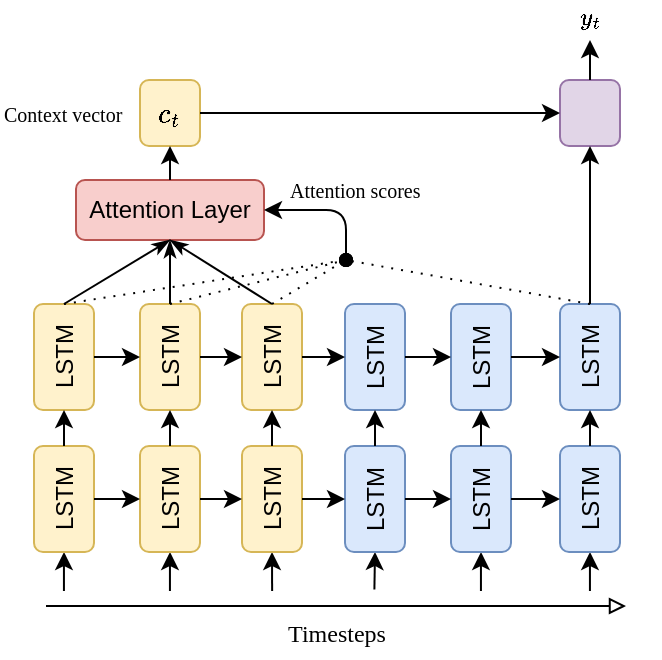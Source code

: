 <mxfile pages="1" version="11.2.8" type="github"><diagram id="mNvA7_34ZhxDh4VkclQN" name="Page-1"><mxGraphModel dx="1422" dy="761" grid="1" gridSize="10" guides="1" tooltips="1" connect="1" arrows="1" fold="1" page="1" pageScale="1" pageWidth="850" pageHeight="1100" math="1" shadow="0"><root><mxCell id="0"/><mxCell id="1" parent="0"/><mxCell id="_nUqMNJ9ulPQI2ODcKf7-13" value="" style="endArrow=classic;html=1;exitX=0.498;exitY=-0.001;exitDx=0;exitDy=0;exitPerimeter=0;entryX=0;entryY=0.5;entryDx=0;entryDy=0;" parent="1" target="lKFW-4MaCTv4oDSXfOOm-2" edge="1"><mxGeometry width="50" height="50" relative="1" as="geometry"><mxPoint x="228.96" y="675.48" as="sourcePoint"/><mxPoint x="272.5" y="714.5" as="targetPoint"/></mxGeometry></mxCell><mxCell id="_nUqMNJ9ulPQI2ODcKf7-14" value="" style="endArrow=classic;html=1;exitX=0.498;exitY=-0.003;exitDx=0;exitDy=0;exitPerimeter=0;entryX=0;entryY=0.5;entryDx=0;entryDy=0;" parent="1" target="lKFW-4MaCTv4oDSXfOOm-3" edge="1"><mxGeometry width="50" height="50" relative="1" as="geometry"><mxPoint x="281.96" y="675.44" as="sourcePoint"/><mxPoint x="322.5" y="774.5" as="targetPoint"/></mxGeometry></mxCell><mxCell id="_nUqMNJ9ulPQI2ODcKf7-15" value="" style="endArrow=classic;html=1;exitX=0.503;exitY=-0.003;exitDx=0;exitDy=0;exitPerimeter=0;entryX=0;entryY=0.5;entryDx=0;entryDy=0;" parent="1" target="lKFW-4MaCTv4oDSXfOOm-4" edge="1"><mxGeometry width="50" height="50" relative="1" as="geometry"><mxPoint x="333.06" y="675.44" as="sourcePoint"/><mxPoint x="342.5" y="774.5" as="targetPoint"/></mxGeometry></mxCell><mxCell id="_nUqMNJ9ulPQI2ODcKf7-21" value="" style="endArrow=block;html=1;endFill=0;" parent="1" edge="1"><mxGeometry width="50" height="50" relative="1" as="geometry"><mxPoint x="220" y="683" as="sourcePoint"/><mxPoint x="510" y="683" as="targetPoint"/></mxGeometry></mxCell><mxCell id="_nUqMNJ9ulPQI2ODcKf7-22" value="Timesteps" style="text;html=1;resizable=0;points=[];autosize=1;align=center;verticalAlign=middle;spacingTop=-4;fontFamily=Georgia;" parent="1" vertex="1"><mxGeometry x="329.5" y="689" width="70" height="20" as="geometry"/></mxCell><mxCell id="lKFW-4MaCTv4oDSXfOOm-2" value="LSTM" style="rounded=1;whiteSpace=wrap;html=1;fillColor=#fff2cc;strokeColor=#d6b656;shadow=0;glass=0;comic=0;rotation=-90;" parent="1" vertex="1"><mxGeometry x="202.5" y="614.5" width="53" height="30" as="geometry"/></mxCell><mxCell id="lKFW-4MaCTv4oDSXfOOm-3" value="LSTM" style="rounded=1;whiteSpace=wrap;html=1;fillColor=#fff2cc;strokeColor=#d6b656;shadow=0;glass=0;comic=0;rotation=-90;" parent="1" vertex="1"><mxGeometry x="255.5" y="614.5" width="53" height="30" as="geometry"/></mxCell><mxCell id="lKFW-4MaCTv4oDSXfOOm-4" value="LSTM" style="rounded=1;whiteSpace=wrap;html=1;fillColor=#fff2cc;strokeColor=#d6b656;shadow=0;glass=0;comic=0;rotation=-90;" parent="1" vertex="1"><mxGeometry x="306.5" y="614.5" width="53" height="30" as="geometry"/></mxCell><mxCell id="lKFW-4MaCTv4oDSXfOOm-9" value="" style="endArrow=classic;html=1;exitX=0.5;exitY=1;exitDx=0;exitDy=0;entryX=0.5;entryY=0;entryDx=0;entryDy=0;" parent="1" source="lKFW-4MaCTv4oDSXfOOm-2" target="lKFW-4MaCTv4oDSXfOOm-3" edge="1"><mxGeometry width="50" height="50" relative="1" as="geometry"><mxPoint x="203.0" y="639.5" as="sourcePoint"/><mxPoint x="224" y="639.5" as="targetPoint"/></mxGeometry></mxCell><mxCell id="lKFW-4MaCTv4oDSXfOOm-10" value="" style="endArrow=classic;html=1;exitX=0.5;exitY=1;exitDx=0;exitDy=0;entryX=0.5;entryY=0;entryDx=0;entryDy=0;" parent="1" source="lKFW-4MaCTv4oDSXfOOm-3" target="lKFW-4MaCTv4oDSXfOOm-4" edge="1"><mxGeometry width="50" height="50" relative="1" as="geometry"><mxPoint x="211.0" y="649.5" as="sourcePoint"/><mxPoint x="232" y="649.5" as="targetPoint"/></mxGeometry></mxCell><mxCell id="lKFW-4MaCTv4oDSXfOOm-12" value="LSTM" style="rounded=1;whiteSpace=wrap;html=1;fillColor=#fff2cc;strokeColor=#d6b656;shadow=0;glass=0;comic=0;rotation=-90;" parent="1" vertex="1"><mxGeometry x="202.5" y="543.5" width="53" height="30" as="geometry"/></mxCell><mxCell id="lKFW-4MaCTv4oDSXfOOm-14" value="LSTM" style="rounded=1;whiteSpace=wrap;html=1;fillColor=#fff2cc;strokeColor=#d6b656;shadow=0;glass=0;comic=0;rotation=-90;" parent="1" vertex="1"><mxGeometry x="255.5" y="543.5" width="53" height="30" as="geometry"/></mxCell><mxCell id="lKFW-4MaCTv4oDSXfOOm-18" value="LSTM" style="rounded=1;whiteSpace=wrap;html=1;fillColor=#fff2cc;strokeColor=#d6b656;shadow=0;glass=0;comic=0;rotation=-90;" parent="1" vertex="1"><mxGeometry x="306.5" y="543.5" width="53" height="30" as="geometry"/></mxCell><mxCell id="lKFW-4MaCTv4oDSXfOOm-25" value="" style="endArrow=classic;html=1;entryX=0;entryY=0.5;entryDx=0;entryDy=0;exitX=1;exitY=0.5;exitDx=0;exitDy=0;" parent="1" source="lKFW-4MaCTv4oDSXfOOm-2" target="lKFW-4MaCTv4oDSXfOOm-12" edge="1"><mxGeometry width="50" height="50" relative="1" as="geometry"><mxPoint x="22.5" y="793.5" as="sourcePoint"/><mxPoint x="72.5" y="743.5" as="targetPoint"/></mxGeometry></mxCell><mxCell id="lKFW-4MaCTv4oDSXfOOm-26" value="" style="endArrow=classic;html=1;entryX=0;entryY=0.5;entryDx=0;entryDy=0;exitX=1;exitY=0.5;exitDx=0;exitDy=0;" parent="1" source="lKFW-4MaCTv4oDSXfOOm-3" target="lKFW-4MaCTv4oDSXfOOm-14" edge="1"><mxGeometry width="50" height="50" relative="1" as="geometry"><mxPoint x="237" y="613" as="sourcePoint"/><mxPoint x="237" y="595" as="targetPoint"/></mxGeometry></mxCell><mxCell id="lKFW-4MaCTv4oDSXfOOm-27" value="" style="endArrow=classic;html=1;entryX=0;entryY=0.5;entryDx=0;entryDy=0;exitX=1;exitY=0.5;exitDx=0;exitDy=0;" parent="1" source="lKFW-4MaCTv4oDSXfOOm-4" target="lKFW-4MaCTv4oDSXfOOm-18" edge="1"><mxGeometry width="50" height="50" relative="1" as="geometry"><mxPoint x="245" y="623" as="sourcePoint"/><mxPoint x="245" y="605" as="targetPoint"/></mxGeometry></mxCell><mxCell id="lKFW-4MaCTv4oDSXfOOm-38" value="" style="endArrow=classic;html=1;entryX=0.5;entryY=0;entryDx=0;entryDy=0;exitX=0.5;exitY=1;exitDx=0;exitDy=0;" parent="1" source="lKFW-4MaCTv4oDSXfOOm-14" target="lKFW-4MaCTv4oDSXfOOm-18" edge="1"><mxGeometry width="50" height="50" relative="1" as="geometry"><mxPoint x="262.5" y="532.5" as="sourcePoint"/><mxPoint x="262.5" y="513.5" as="targetPoint"/></mxGeometry></mxCell><mxCell id="lKFW-4MaCTv4oDSXfOOm-39" value="" style="endArrow=classic;html=1;entryX=0.5;entryY=0;entryDx=0;entryDy=0;exitX=0.5;exitY=1;exitDx=0;exitDy=0;" parent="1" source="lKFW-4MaCTv4oDSXfOOm-12" target="lKFW-4MaCTv4oDSXfOOm-14" edge="1"><mxGeometry width="50" height="50" relative="1" as="geometry"><mxPoint x="238" y="520" as="sourcePoint"/><mxPoint x="238" y="501.0" as="targetPoint"/></mxGeometry></mxCell><mxCell id="lKFW-4MaCTv4oDSXfOOm-90" value="" style="endArrow=classic;html=1;exitX=0.495;exitY=-0.04;exitDx=0;exitDy=0;exitPerimeter=0;entryX=0;entryY=0.5;entryDx=0;entryDy=0;" parent="1" target="lKFW-4MaCTv4oDSXfOOm-94" edge="1"><mxGeometry width="50" height="50" relative="1" as="geometry"><mxPoint x="384.2" y="674.7" as="sourcePoint"/><mxPoint x="402.412" y="716" as="targetPoint"/></mxGeometry></mxCell><mxCell id="lKFW-4MaCTv4oDSXfOOm-91" value="" style="endArrow=classic;html=1;exitX=0.498;exitY=-0.001;exitDx=0;exitDy=0;exitPerimeter=0;entryX=0;entryY=0.5;entryDx=0;entryDy=0;" parent="1" target="lKFW-4MaCTv4oDSXfOOm-95" edge="1"><mxGeometry width="50" height="50" relative="1" as="geometry"><mxPoint x="437.46" y="675.48" as="sourcePoint"/><mxPoint x="482.5" y="716" as="targetPoint"/></mxGeometry></mxCell><mxCell id="lKFW-4MaCTv4oDSXfOOm-92" value="" style="endArrow=classic;html=1;exitX=0.498;exitY=-0.003;exitDx=0;exitDy=0;exitPerimeter=0;entryX=0;entryY=0.5;entryDx=0;entryDy=0;" parent="1" target="lKFW-4MaCTv4oDSXfOOm-96" edge="1"><mxGeometry width="50" height="50" relative="1" as="geometry"><mxPoint x="491.96" y="675.44" as="sourcePoint"/><mxPoint x="532.5" y="776" as="targetPoint"/></mxGeometry></mxCell><mxCell id="lKFW-4MaCTv4oDSXfOOm-94" value="LSTM" style="rounded=1;whiteSpace=wrap;html=1;fillColor=#dae8fc;strokeColor=#6c8ebf;shadow=0;glass=0;comic=0;rotation=-90;" parent="1" vertex="1"><mxGeometry x="358" y="614.5" width="53" height="30" as="geometry"/></mxCell><mxCell id="lKFW-4MaCTv4oDSXfOOm-95" value="LSTM" style="rounded=1;whiteSpace=wrap;html=1;fillColor=#dae8fc;strokeColor=#6c8ebf;shadow=0;glass=0;comic=0;rotation=-90;" parent="1" vertex="1"><mxGeometry x="411" y="614.5" width="53" height="30" as="geometry"/></mxCell><mxCell id="lKFW-4MaCTv4oDSXfOOm-96" value="LSTM" style="rounded=1;whiteSpace=wrap;html=1;fillColor=#dae8fc;strokeColor=#6c8ebf;shadow=0;glass=0;comic=0;rotation=-90;" parent="1" vertex="1"><mxGeometry x="465.5" y="614.5" width="53" height="30" as="geometry"/></mxCell><mxCell id="lKFW-4MaCTv4oDSXfOOm-98" value="" style="endArrow=classic;html=1;exitX=0.5;exitY=1;exitDx=0;exitDy=0;entryX=0.5;entryY=0;entryDx=0;entryDy=0;" parent="1" source="lKFW-4MaCTv4oDSXfOOm-94" target="lKFW-4MaCTv4oDSXfOOm-95" edge="1"><mxGeometry width="50" height="50" relative="1" as="geometry"><mxPoint x="322.5" y="796" as="sourcePoint"/><mxPoint x="372.5" y="746" as="targetPoint"/></mxGeometry></mxCell><mxCell id="lKFW-4MaCTv4oDSXfOOm-99" value="" style="endArrow=classic;html=1;exitX=0.5;exitY=1;exitDx=0;exitDy=0;entryX=0.5;entryY=0;entryDx=0;entryDy=0;" parent="1" source="lKFW-4MaCTv4oDSXfOOm-95" target="lKFW-4MaCTv4oDSXfOOm-96" edge="1"><mxGeometry width="50" height="50" relative="1" as="geometry"><mxPoint x="413.0" y="641" as="sourcePoint"/><mxPoint x="434" y="641" as="targetPoint"/></mxGeometry></mxCell><mxCell id="lKFW-4MaCTv4oDSXfOOm-101" value="LSTM" style="rounded=1;whiteSpace=wrap;html=1;fillColor=#dae8fc;strokeColor=#6c8ebf;shadow=0;glass=0;comic=0;rotation=-90;" parent="1" vertex="1"><mxGeometry x="358" y="543.5" width="53" height="30" as="geometry"/></mxCell><mxCell id="lKFW-4MaCTv4oDSXfOOm-102" value="LSTM" style="rounded=1;whiteSpace=wrap;html=1;fillColor=#dae8fc;strokeColor=#6c8ebf;shadow=0;glass=0;comic=0;rotation=-90;" parent="1" vertex="1"><mxGeometry x="411" y="543.5" width="53" height="30" as="geometry"/></mxCell><mxCell id="lKFW-4MaCTv4oDSXfOOm-104" value="LSTM" style="rounded=1;whiteSpace=wrap;html=1;fillColor=#dae8fc;strokeColor=#6c8ebf;shadow=0;glass=0;comic=0;rotation=-90;" parent="1" vertex="1"><mxGeometry x="465.5" y="543.5" width="53" height="30" as="geometry"/></mxCell><mxCell id="lKFW-4MaCTv4oDSXfOOm-109" value="" style="endArrow=classic;html=1;entryX=0;entryY=0.5;entryDx=0;entryDy=0;exitX=1;exitY=0.5;exitDx=0;exitDy=0;" parent="1" source="lKFW-4MaCTv4oDSXfOOm-94" target="lKFW-4MaCTv4oDSXfOOm-101" edge="1"><mxGeometry width="50" height="50" relative="1" as="geometry"><mxPoint x="232.5" y="795" as="sourcePoint"/><mxPoint x="282.5" y="745" as="targetPoint"/></mxGeometry></mxCell><mxCell id="lKFW-4MaCTv4oDSXfOOm-111" value="" style="endArrow=classic;html=1;entryX=0;entryY=0.5;entryDx=0;entryDy=0;exitX=1;exitY=0.5;exitDx=0;exitDy=0;" parent="1" source="lKFW-4MaCTv4oDSXfOOm-95" target="lKFW-4MaCTv4oDSXfOOm-102" edge="1"><mxGeometry width="50" height="50" relative="1" as="geometry"><mxPoint x="232.5" y="795" as="sourcePoint"/><mxPoint x="282.5" y="745" as="targetPoint"/></mxGeometry></mxCell><mxCell id="lKFW-4MaCTv4oDSXfOOm-112" value="" style="endArrow=classic;html=1;entryX=0;entryY=0.5;entryDx=0;entryDy=0;exitX=1;exitY=0.5;exitDx=0;exitDy=0;" parent="1" source="lKFW-4MaCTv4oDSXfOOm-96" target="lKFW-4MaCTv4oDSXfOOm-104" edge="1"><mxGeometry width="50" height="50" relative="1" as="geometry"><mxPoint x="447" y="614.5" as="sourcePoint"/><mxPoint x="447" y="596.5" as="targetPoint"/></mxGeometry></mxCell><mxCell id="lKFW-4MaCTv4oDSXfOOm-121" value="" style="endArrow=classic;html=1;entryX=0.5;entryY=0;entryDx=0;entryDy=0;exitX=0.5;exitY=1;exitDx=0;exitDy=0;" parent="1" source="lKFW-4MaCTv4oDSXfOOm-101" target="lKFW-4MaCTv4oDSXfOOm-102" edge="1"><mxGeometry width="50" height="50" relative="1" as="geometry"><mxPoint x="428" y="501.5" as="sourcePoint"/><mxPoint x="428" y="482.5" as="targetPoint"/></mxGeometry></mxCell><mxCell id="lKFW-4MaCTv4oDSXfOOm-123" value="" style="endArrow=classic;html=1;entryX=0.5;entryY=0;entryDx=0;entryDy=0;exitX=0.5;exitY=1;exitDx=0;exitDy=0;" parent="1" source="lKFW-4MaCTv4oDSXfOOm-102" target="lKFW-4MaCTv4oDSXfOOm-104" edge="1"><mxGeometry width="50" height="50" relative="1" as="geometry"><mxPoint x="448" y="521.5" as="sourcePoint"/><mxPoint x="448" y="502.5" as="targetPoint"/></mxGeometry></mxCell><mxCell id="lKFW-4MaCTv4oDSXfOOm-138" value="" style="endArrow=classic;html=1;exitX=0.5;exitY=1;exitDx=0;exitDy=0;entryX=0.5;entryY=0;entryDx=0;entryDy=0;" parent="1" source="lKFW-4MaCTv4oDSXfOOm-4" target="lKFW-4MaCTv4oDSXfOOm-94" edge="1"><mxGeometry width="50" height="50" relative="1" as="geometry"><mxPoint x="160" y="790" as="sourcePoint"/><mxPoint x="210" y="740" as="targetPoint"/></mxGeometry></mxCell><mxCell id="lKFW-4MaCTv4oDSXfOOm-139" value="" style="endArrow=classic;html=1;exitX=0.5;exitY=1;exitDx=0;exitDy=0;entryX=0.5;entryY=0;entryDx=0;entryDy=0;" parent="1" source="lKFW-4MaCTv4oDSXfOOm-18" target="lKFW-4MaCTv4oDSXfOOm-101" edge="1"><mxGeometry width="50" height="50" relative="1" as="geometry"><mxPoint x="358" y="639.5" as="sourcePoint"/><mxPoint x="379.5" y="639.5" as="targetPoint"/></mxGeometry></mxCell><mxCell id="Pk3oVHjxTpcsGzgy1pRq-3" value="Attention Layer" style="rounded=1;whiteSpace=wrap;html=1;fillColor=#f8cecc;strokeColor=#b85450;shadow=0;glass=0;comic=0;rotation=0;" parent="1" vertex="1"><mxGeometry x="235" y="470" width="94" height="30" as="geometry"/></mxCell><mxCell id="Pk3oVHjxTpcsGzgy1pRq-5" value="" style="endArrow=classicThin;html=1;entryX=0.5;entryY=1;entryDx=0;entryDy=0;exitX=1;exitY=0.5;exitDx=0;exitDy=0;endFill=1;" parent="1" source="lKFW-4MaCTv4oDSXfOOm-12" target="Pk3oVHjxTpcsGzgy1pRq-3" edge="1"><mxGeometry width="50" height="50" relative="1" as="geometry"><mxPoint x="188" y="542" as="sourcePoint"/><mxPoint x="265.5" y="500" as="targetPoint"/></mxGeometry></mxCell><mxCell id="Pk3oVHjxTpcsGzgy1pRq-6" value="" style="endArrow=classicThin;html=1;entryX=0.5;entryY=1;entryDx=0;entryDy=0;exitX=1;exitY=0.5;exitDx=0;exitDy=0;endFill=1;" parent="1" source="lKFW-4MaCTv4oDSXfOOm-14" target="Pk3oVHjxTpcsGzgy1pRq-3" edge="1"><mxGeometry width="50" height="50" relative="1" as="geometry"><mxPoint x="198" y="552" as="sourcePoint"/><mxPoint x="275.5" y="510" as="targetPoint"/></mxGeometry></mxCell><mxCell id="Pk3oVHjxTpcsGzgy1pRq-7" value="" style="endArrow=classicThin;html=1;entryX=0.5;entryY=1;entryDx=0;entryDy=0;exitX=1;exitY=0.5;exitDx=0;exitDy=0;endFill=1;" parent="1" source="lKFW-4MaCTv4oDSXfOOm-18" target="Pk3oVHjxTpcsGzgy1pRq-3" edge="1"><mxGeometry width="50" height="50" relative="1" as="geometry"><mxPoint x="208" y="562" as="sourcePoint"/><mxPoint x="285.5" y="520" as="targetPoint"/></mxGeometry></mxCell><mxCell id="Pk3oVHjxTpcsGzgy1pRq-8" value="$$c_{t}$$" style="rounded=1;whiteSpace=wrap;html=1;fillColor=#fff2cc;strokeColor=#d6b656;shadow=0;glass=0;comic=0;rotation=0;" parent="1" vertex="1"><mxGeometry x="267" y="420" width="30" height="33" as="geometry"/></mxCell><mxCell id="Pk3oVHjxTpcsGzgy1pRq-12" value="" style="endArrow=classic;html=1;entryX=0.5;entryY=1;entryDx=0;entryDy=0;exitX=0.5;exitY=0;exitDx=0;exitDy=0;" parent="1" source="Pk3oVHjxTpcsGzgy1pRq-3" target="Pk3oVHjxTpcsGzgy1pRq-8" edge="1"><mxGeometry width="50" height="50" relative="1" as="geometry"><mxPoint x="170" y="790" as="sourcePoint"/><mxPoint x="220" y="740" as="targetPoint"/></mxGeometry></mxCell><mxCell id="Pk3oVHjxTpcsGzgy1pRq-13" value="" style="endArrow=oval;html=1;exitX=1;exitY=0.5;exitDx=0;exitDy=0;dashed=1;dashPattern=1 4;endFill=1;" parent="1" source="lKFW-4MaCTv4oDSXfOOm-12" edge="1"><mxGeometry width="50" height="50" relative="1" as="geometry"><mxPoint x="130" y="550" as="sourcePoint"/><mxPoint x="370" y="510" as="targetPoint"/></mxGeometry></mxCell><mxCell id="Pk3oVHjxTpcsGzgy1pRq-15" value="" style="endArrow=oval;html=1;exitX=1;exitY=0.5;exitDx=0;exitDy=0;dashed=1;dashPattern=1 4;endFill=1;" parent="1" source="lKFW-4MaCTv4oDSXfOOm-14" edge="1"><mxGeometry width="50" height="50" relative="1" as="geometry"><mxPoint x="110" y="600" as="sourcePoint"/><mxPoint x="370" y="510" as="targetPoint"/></mxGeometry></mxCell><mxCell id="Pk3oVHjxTpcsGzgy1pRq-16" value="" style="endArrow=oval;html=1;exitX=1;exitY=0.5;exitDx=0;exitDy=0;dashed=1;dashPattern=1 4;endFill=1;" parent="1" source="lKFW-4MaCTv4oDSXfOOm-18" edge="1"><mxGeometry width="50" height="50" relative="1" as="geometry"><mxPoint x="120" y="580" as="sourcePoint"/><mxPoint x="370" y="510" as="targetPoint"/></mxGeometry></mxCell><mxCell id="Pk3oVHjxTpcsGzgy1pRq-17" value="" style="endArrow=oval;html=1;exitX=1;exitY=0.5;exitDx=0;exitDy=0;dashed=1;dashPattern=1 4;endFill=1;" parent="1" source="lKFW-4MaCTv4oDSXfOOm-104" edge="1"><mxGeometry width="50" height="50" relative="1" as="geometry"><mxPoint x="415.5" y="510" as="sourcePoint"/><mxPoint x="370" y="510" as="targetPoint"/></mxGeometry></mxCell><mxCell id="Pk3oVHjxTpcsGzgy1pRq-18" value="" style="edgeStyle=elbowEdgeStyle;elbow=horizontal;endArrow=classic;html=1;entryX=1;entryY=0.5;entryDx=0;entryDy=0;" parent="1" target="Pk3oVHjxTpcsGzgy1pRq-3" edge="1"><mxGeometry width="50" height="50" relative="1" as="geometry"><mxPoint x="370" y="510" as="sourcePoint"/><mxPoint x="330" y="480" as="targetPoint"/><Array as="points"><mxPoint x="370" y="490"/></Array></mxGeometry></mxCell><mxCell id="Pk3oVHjxTpcsGzgy1pRq-19" value="Attention scores" style="text;html=1;resizable=0;points=[];autosize=1;align=left;verticalAlign=top;spacingTop=-4;fontFamily=Georgia;fontSize=10;" parent="1" vertex="1"><mxGeometry x="339.5" y="467" width="90" height="10" as="geometry"/></mxCell><mxCell id="Pk3oVHjxTpcsGzgy1pRq-20" value="" style="rounded=1;whiteSpace=wrap;html=1;fillColor=#e1d5e7;strokeColor=#9673a6;shadow=0;glass=0;comic=0;rotation=0;" parent="1" vertex="1"><mxGeometry x="477" y="420" width="30" height="33" as="geometry"/></mxCell><mxCell id="Pk3oVHjxTpcsGzgy1pRq-21" value="" style="endArrow=classic;html=1;fontFamily=Georgia;fontSize=10;exitX=1;exitY=0.5;exitDx=0;exitDy=0;entryX=0;entryY=0.5;entryDx=0;entryDy=0;" parent="1" source="Pk3oVHjxTpcsGzgy1pRq-8" target="Pk3oVHjxTpcsGzgy1pRq-20" edge="1"><mxGeometry width="50" height="50" relative="1" as="geometry"><mxPoint x="140" y="527" as="sourcePoint"/><mxPoint x="190" y="477" as="targetPoint"/></mxGeometry></mxCell><mxCell id="Pk3oVHjxTpcsGzgy1pRq-22" value="" style="endArrow=classic;html=1;fontFamily=Georgia;fontSize=10;entryX=0.5;entryY=1;entryDx=0;entryDy=0;exitX=1;exitY=0.5;exitDx=0;exitDy=0;" parent="1" source="lKFW-4MaCTv4oDSXfOOm-104" target="Pk3oVHjxTpcsGzgy1pRq-20" edge="1"><mxGeometry width="50" height="50" relative="1" as="geometry"><mxPoint x="170" y="790" as="sourcePoint"/><mxPoint x="220" y="740" as="targetPoint"/></mxGeometry></mxCell><mxCell id="Pk3oVHjxTpcsGzgy1pRq-28" value="Context vector" style="text;html=1;resizable=0;points=[];autosize=1;align=left;verticalAlign=top;spacingTop=-4;fontFamily=Georgia;fontSize=10;" parent="1" vertex="1"><mxGeometry x="197" y="428.5" width="80" height="10" as="geometry"/></mxCell><mxCell id="Pk3oVHjxTpcsGzgy1pRq-30" value="$$y_{t}$$" style="text;html=1;resizable=0;points=[];autosize=1;align=center;verticalAlign=middle;spacingTop=-4;fontFamily=Georgia;" parent="1" vertex="1"><mxGeometry x="457" y="380" width="70" height="20" as="geometry"/></mxCell><mxCell id="Pk3oVHjxTpcsGzgy1pRq-31" value="" style="endArrow=classic;html=1;fontFamily=Georgia;fontSize=12;exitX=0.5;exitY=0;exitDx=0;exitDy=0;" parent="1" source="Pk3oVHjxTpcsGzgy1pRq-20" target="Pk3oVHjxTpcsGzgy1pRq-30" edge="1"><mxGeometry width="50" height="50" relative="1" as="geometry"><mxPoint x="550" y="510" as="sourcePoint"/><mxPoint x="600" y="460" as="targetPoint"/></mxGeometry></mxCell></root></mxGraphModel></diagram></mxfile>